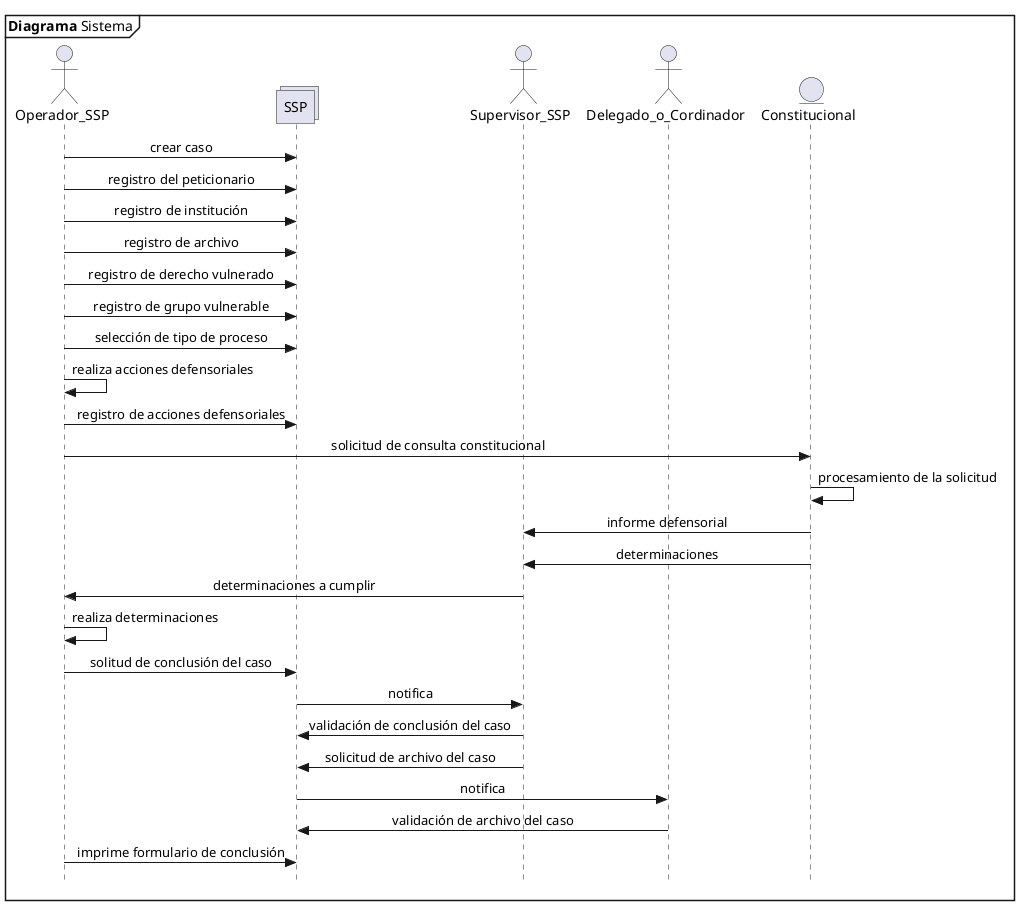 @startuml Diagrama_Sistema
skinparam Style strictuml
skinparam SequenceMessageAlignment center

mainframe **Diagrama** Sistema

actor Operador_SSP as opssp
collections SSP
actor Supervisor_SSP as supssp
actor Delegado_o_Cordinador as delcor
entity Constitucional as const

opssp->SSP: crear caso
opssp->SSP: registro del peticionario
opssp->SSP: registro de institución 
opssp->SSP: registro de archivo
opssp->SSP: registro de derecho vulnerado
opssp->SSP: registro de grupo vulnerable
opssp->SSP: selección de tipo de proceso
opssp->opssp: realiza acciones defensoriales
opssp->SSP: registro de acciones defensoriales
opssp->const: solicitud de consulta constitucional
const->const: procesamiento de la solicitud
const->supssp: informe defensorial
const->supssp: determinaciones
supssp->opssp: determinaciones a cumplir
opssp->opssp: realiza determinaciones
opssp->SSP: solitud de conclusión del caso
SSP->supssp: notifica
supssp->SSP: validación de conclusión del caso
supssp->SSP: solicitud de archivo del caso
SSP->delcor: notifica
delcor->SSP: validación de archivo del caso
opssp->SSP: imprime formulario de conclusión

@enduml